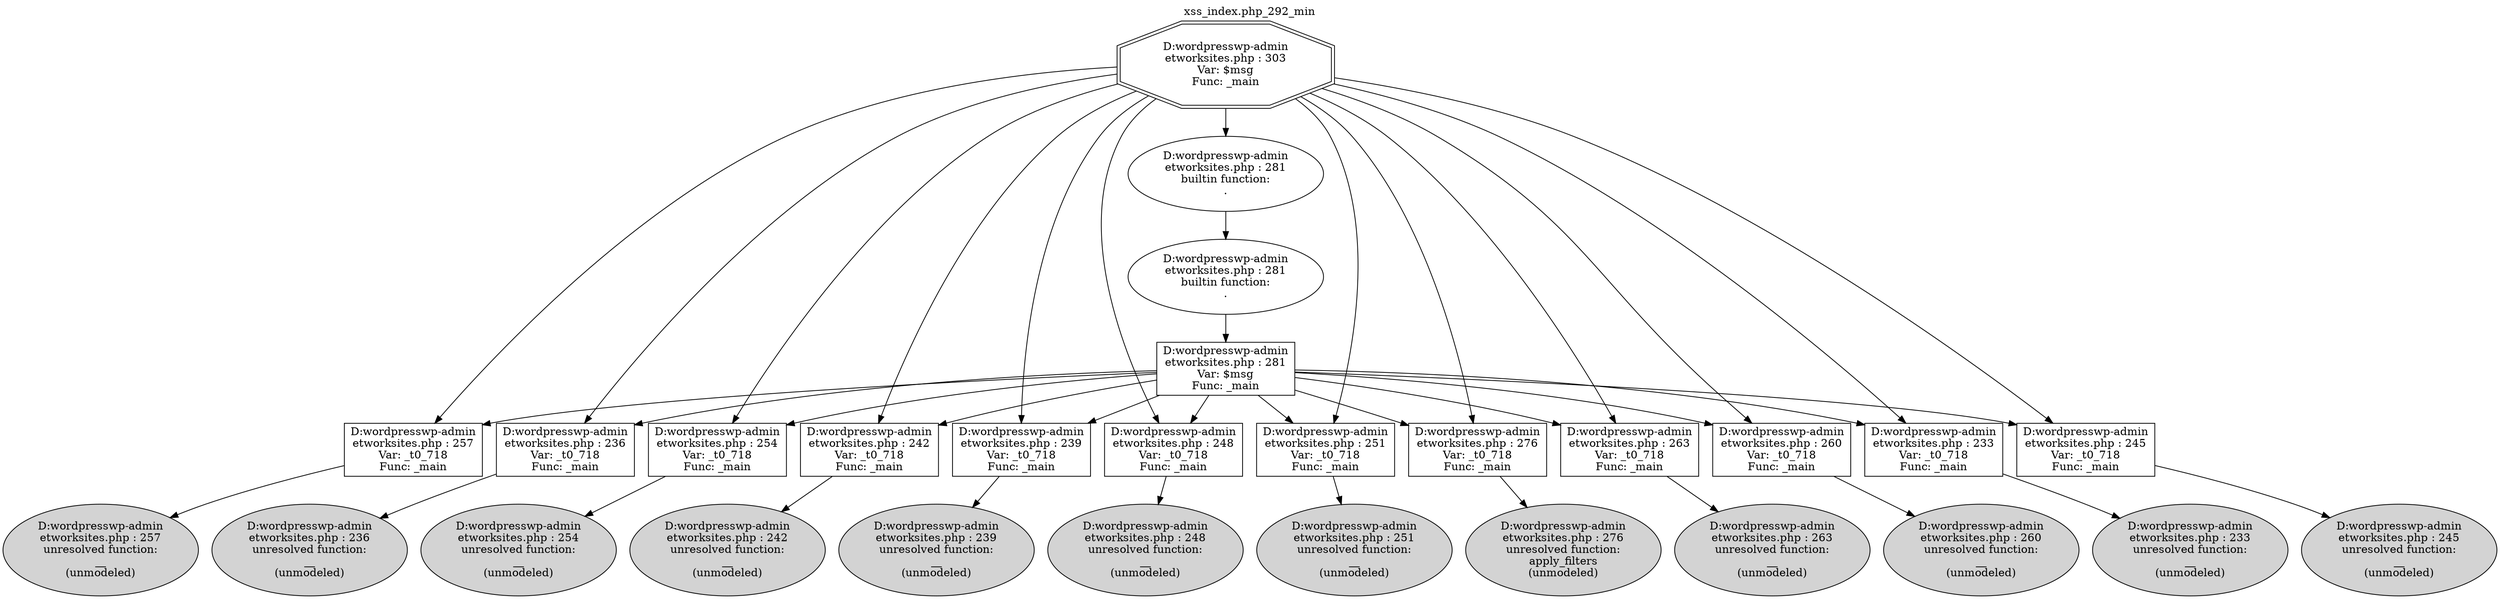 digraph cfg {
  label="xss_index.php_292_min";
  labelloc=t;
  n1 [shape=doubleoctagon, label="D:\wordpress\wp-admin\network\sites.php : 303\nVar: $msg\nFunc: _main\n"];
  n2 [shape=box, label="D:\wordpress\wp-admin\network\sites.php : 257\nVar: _t0_718\nFunc: _main\n"];
  n3 [shape=ellipse, label="D:\wordpress\wp-admin\network\sites.php : 257\nunresolved function:\n__\n(unmodeled)\n",style=filled];
  n4 [shape=box, label="D:\wordpress\wp-admin\network\sites.php : 236\nVar: _t0_718\nFunc: _main\n"];
  n5 [shape=ellipse, label="D:\wordpress\wp-admin\network\sites.php : 236\nunresolved function:\n__\n(unmodeled)\n",style=filled];
  n6 [shape=box, label="D:\wordpress\wp-admin\network\sites.php : 254\nVar: _t0_718\nFunc: _main\n"];
  n7 [shape=ellipse, label="D:\wordpress\wp-admin\network\sites.php : 254\nunresolved function:\n__\n(unmodeled)\n",style=filled];
  n8 [shape=box, label="D:\wordpress\wp-admin\network\sites.php : 242\nVar: _t0_718\nFunc: _main\n"];
  n9 [shape=ellipse, label="D:\wordpress\wp-admin\network\sites.php : 242\nunresolved function:\n__\n(unmodeled)\n",style=filled];
  n10 [shape=box, label="D:\wordpress\wp-admin\network\sites.php : 239\nVar: _t0_718\nFunc: _main\n"];
  n11 [shape=ellipse, label="D:\wordpress\wp-admin\network\sites.php : 239\nunresolved function:\n__\n(unmodeled)\n",style=filled];
  n12 [shape=box, label="D:\wordpress\wp-admin\network\sites.php : 248\nVar: _t0_718\nFunc: _main\n"];
  n13 [shape=ellipse, label="D:\wordpress\wp-admin\network\sites.php : 248\nunresolved function:\n__\n(unmodeled)\n",style=filled];
  n14 [shape=box, label="D:\wordpress\wp-admin\network\sites.php : 251\nVar: _t0_718\nFunc: _main\n"];
  n15 [shape=ellipse, label="D:\wordpress\wp-admin\network\sites.php : 251\nunresolved function:\n__\n(unmodeled)\n",style=filled];
  n16 [shape=box, label="D:\wordpress\wp-admin\network\sites.php : 276\nVar: _t0_718\nFunc: _main\n"];
  n17 [shape=ellipse, label="D:\wordpress\wp-admin\network\sites.php : 276\nunresolved function:\napply_filters\n(unmodeled)\n",style=filled];
  n18 [shape=box, label="D:\wordpress\wp-admin\network\sites.php : 263\nVar: _t0_718\nFunc: _main\n"];
  n19 [shape=ellipse, label="D:\wordpress\wp-admin\network\sites.php : 263\nunresolved function:\n__\n(unmodeled)\n",style=filled];
  n20 [shape=ellipse, label="D:\wordpress\wp-admin\network\sites.php : 281\nbuiltin function:\n.\n"];
  n21 [shape=ellipse, label="D:\wordpress\wp-admin\network\sites.php : 281\nbuiltin function:\n.\n"];
  n22 [shape=box, label="D:\wordpress\wp-admin\network\sites.php : 281\nVar: $msg\nFunc: _main\n"];
  n23 [shape=box, label="D:\wordpress\wp-admin\network\sites.php : 260\nVar: _t0_718\nFunc: _main\n"];
  n24 [shape=ellipse, label="D:\wordpress\wp-admin\network\sites.php : 260\nunresolved function:\n__\n(unmodeled)\n",style=filled];
  n25 [shape=box, label="D:\wordpress\wp-admin\network\sites.php : 233\nVar: _t0_718\nFunc: _main\n"];
  n26 [shape=ellipse, label="D:\wordpress\wp-admin\network\sites.php : 233\nunresolved function:\n__\n(unmodeled)\n",style=filled];
  n27 [shape=box, label="D:\wordpress\wp-admin\network\sites.php : 245\nVar: _t0_718\nFunc: _main\n"];
  n28 [shape=ellipse, label="D:\wordpress\wp-admin\network\sites.php : 245\nunresolved function:\n__\n(unmodeled)\n",style=filled];
  n1 -> n2;
  n1 -> n4;
  n1 -> n6;
  n1 -> n8;
  n1 -> n10;
  n1 -> n12;
  n1 -> n14;
  n1 -> n16;
  n1 -> n18;
  n1 -> n20;
  n1 -> n23;
  n1 -> n25;
  n1 -> n27;
  n2 -> n3;
  n4 -> n5;
  n6 -> n7;
  n8 -> n9;
  n10 -> n11;
  n12 -> n13;
  n14 -> n15;
  n16 -> n17;
  n18 -> n19;
  n20 -> n21;
  n21 -> n22;
  n22 -> n2;
  n22 -> n4;
  n22 -> n6;
  n22 -> n8;
  n22 -> n10;
  n22 -> n12;
  n22 -> n14;
  n22 -> n16;
  n22 -> n18;
  n22 -> n23;
  n22 -> n25;
  n22 -> n27;
  n23 -> n24;
  n25 -> n26;
  n27 -> n28;
}
